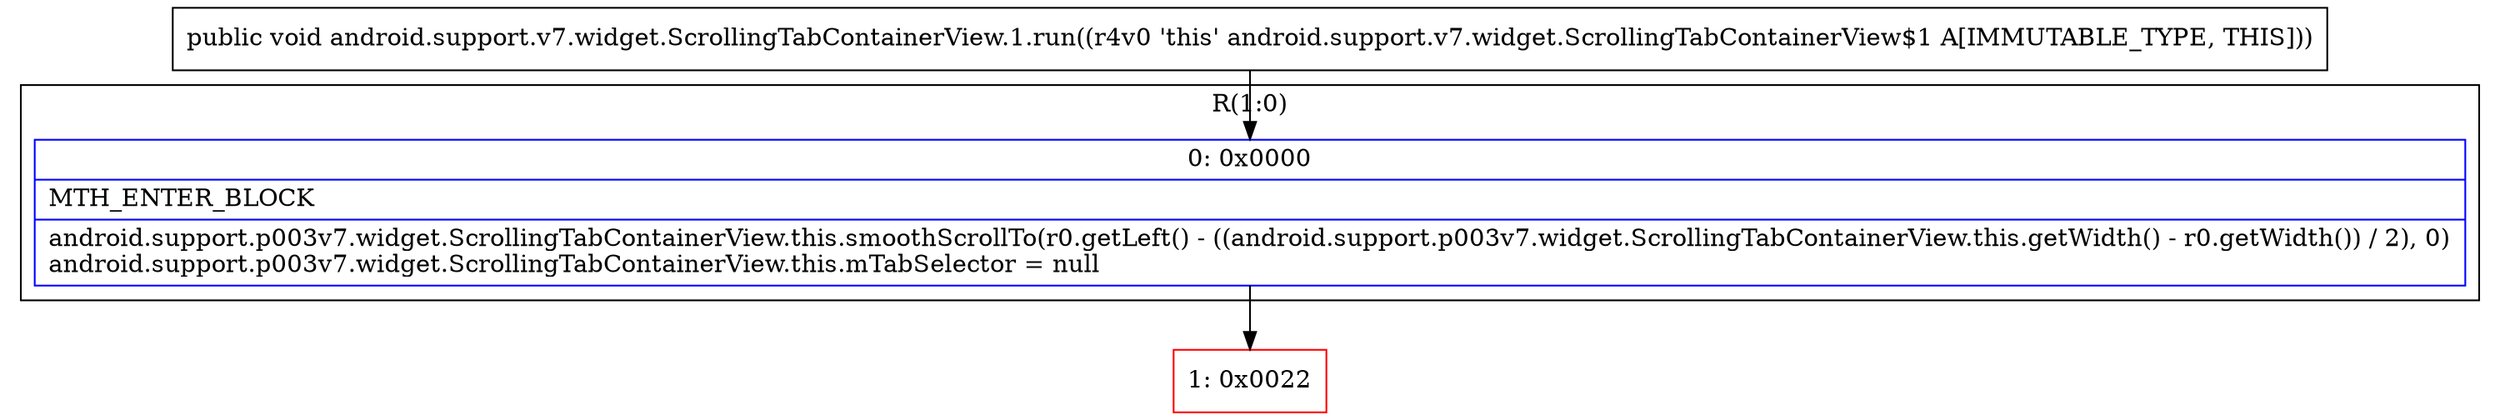 digraph "CFG forandroid.support.v7.widget.ScrollingTabContainerView.1.run()V" {
subgraph cluster_Region_1098423610 {
label = "R(1:0)";
node [shape=record,color=blue];
Node_0 [shape=record,label="{0\:\ 0x0000|MTH_ENTER_BLOCK\l|android.support.p003v7.widget.ScrollingTabContainerView.this.smoothScrollTo(r0.getLeft() \- ((android.support.p003v7.widget.ScrollingTabContainerView.this.getWidth() \- r0.getWidth()) \/ 2), 0)\landroid.support.p003v7.widget.ScrollingTabContainerView.this.mTabSelector = null\l}"];
}
Node_1 [shape=record,color=red,label="{1\:\ 0x0022}"];
MethodNode[shape=record,label="{public void android.support.v7.widget.ScrollingTabContainerView.1.run((r4v0 'this' android.support.v7.widget.ScrollingTabContainerView$1 A[IMMUTABLE_TYPE, THIS])) }"];
MethodNode -> Node_0;
Node_0 -> Node_1;
}

